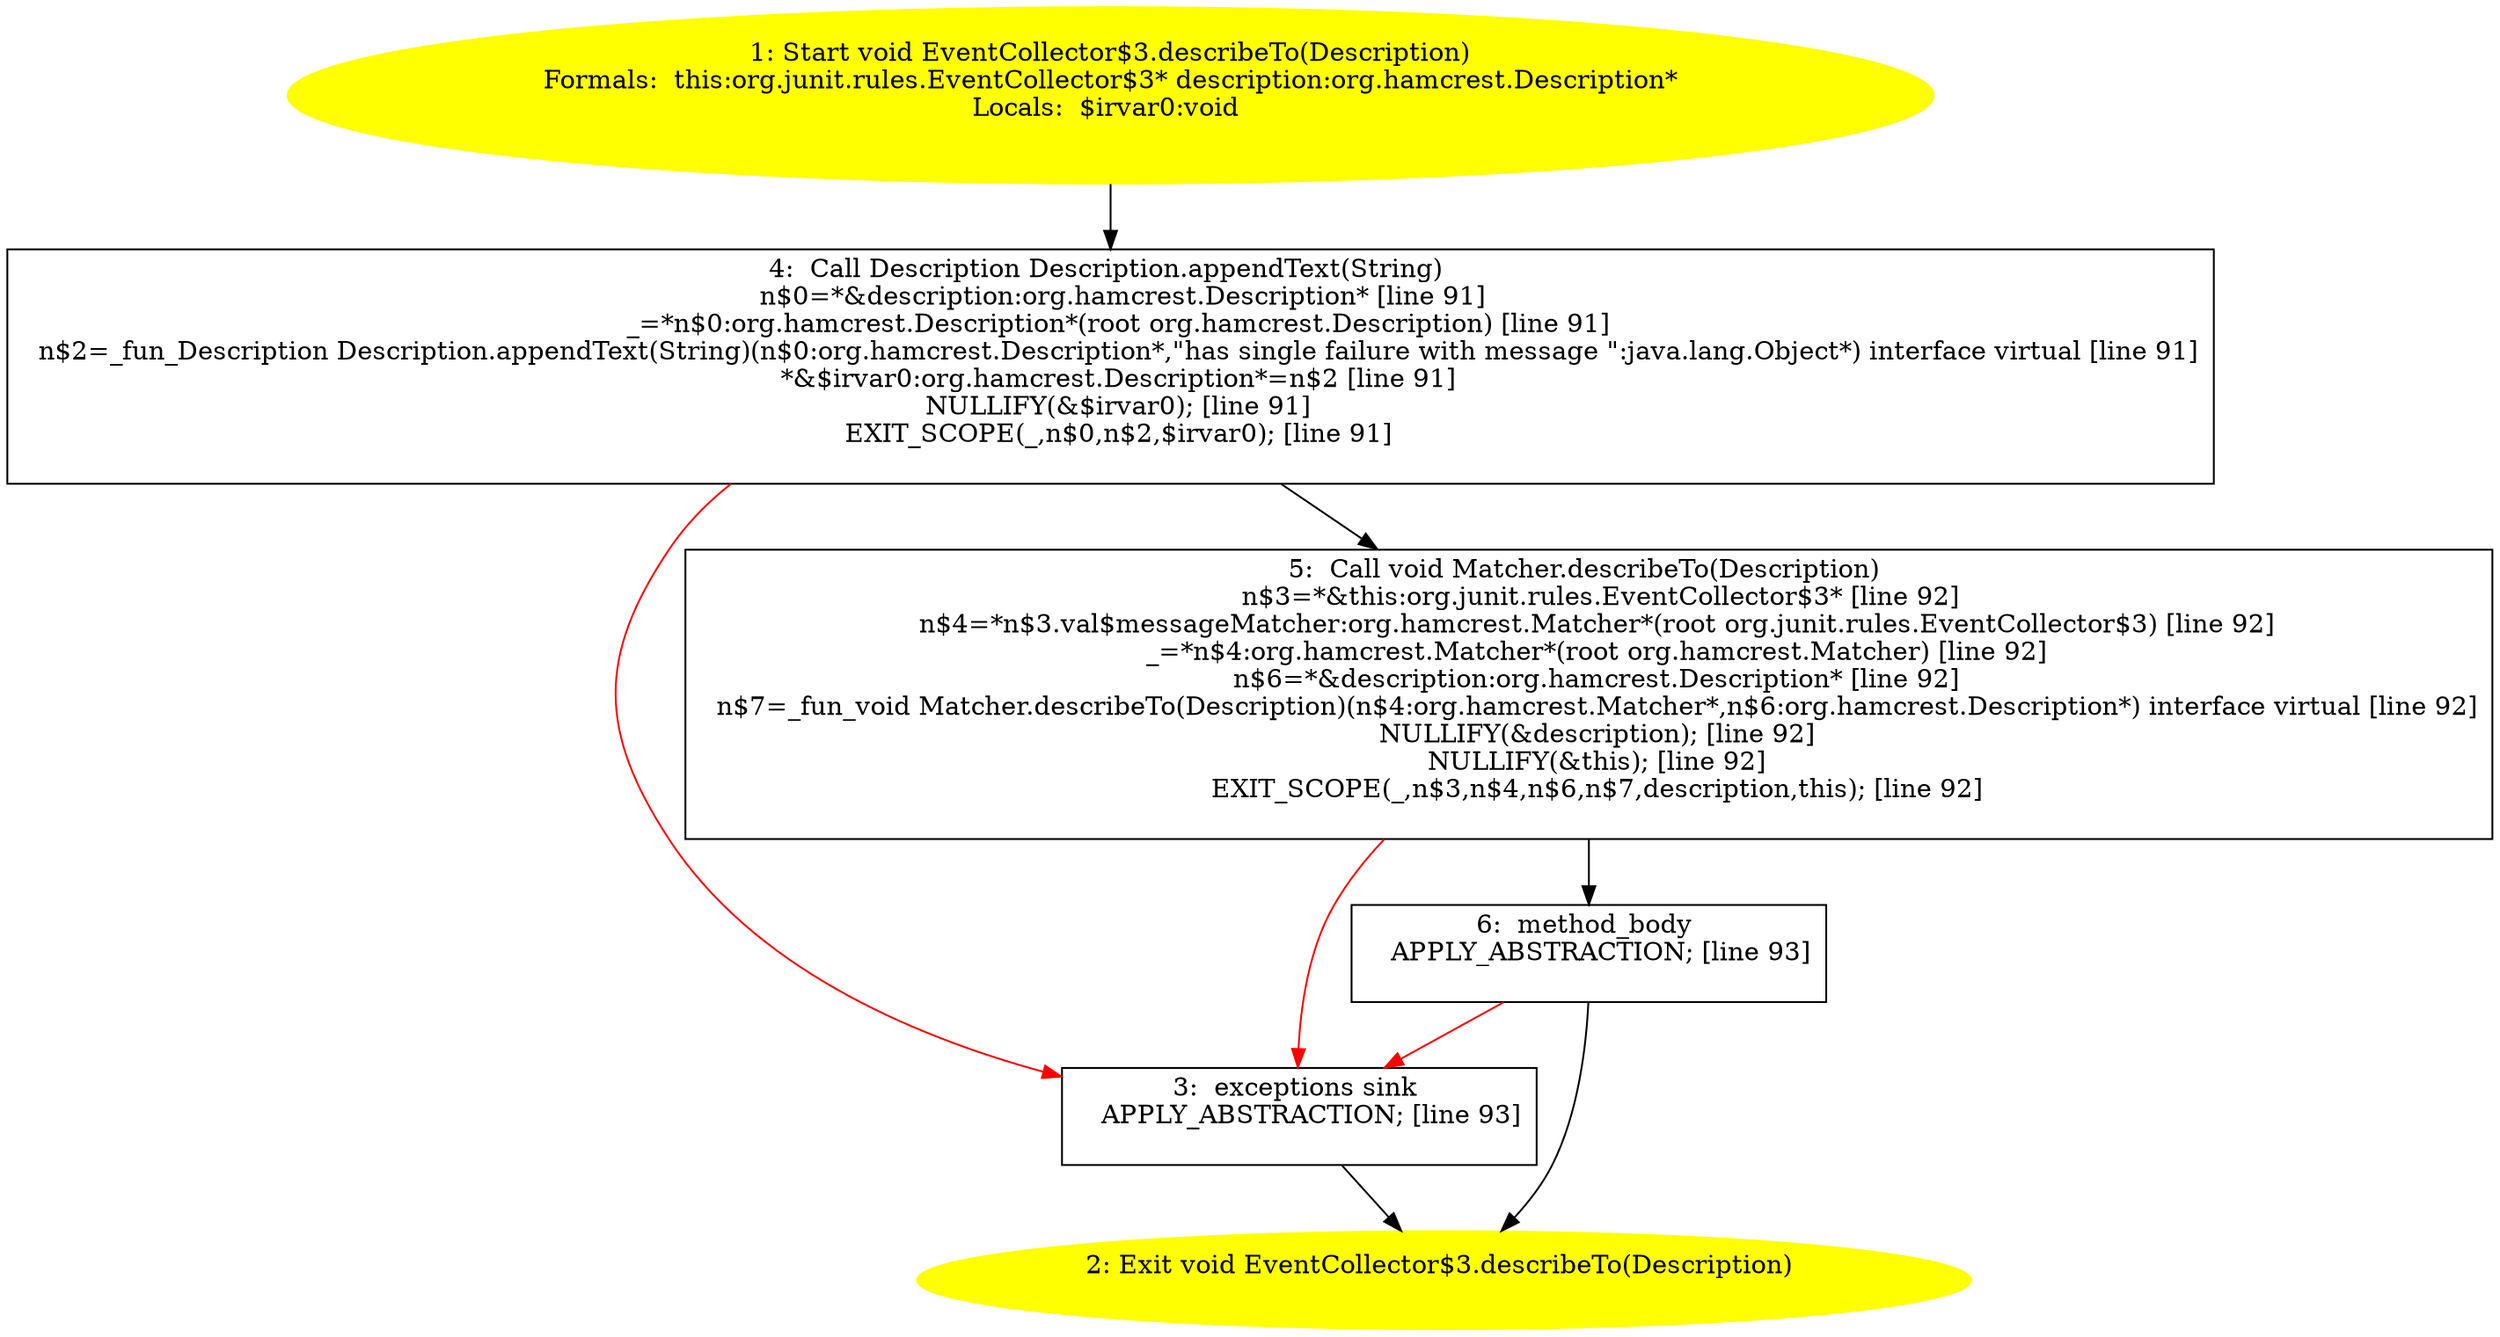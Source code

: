 /* @generated */
digraph cfg {
"org.junit.rules.EventCollector$3.describeTo(org.hamcrest.Description):void.267779d7ee9a7fb856fb68bc7fbfecee_1" [label="1: Start void EventCollector$3.describeTo(Description)\nFormals:  this:org.junit.rules.EventCollector$3* description:org.hamcrest.Description*\nLocals:  $irvar0:void \n  " color=yellow style=filled]
	

	 "org.junit.rules.EventCollector$3.describeTo(org.hamcrest.Description):void.267779d7ee9a7fb856fb68bc7fbfecee_1" -> "org.junit.rules.EventCollector$3.describeTo(org.hamcrest.Description):void.267779d7ee9a7fb856fb68bc7fbfecee_4" ;
"org.junit.rules.EventCollector$3.describeTo(org.hamcrest.Description):void.267779d7ee9a7fb856fb68bc7fbfecee_2" [label="2: Exit void EventCollector$3.describeTo(Description) \n  " color=yellow style=filled]
	

"org.junit.rules.EventCollector$3.describeTo(org.hamcrest.Description):void.267779d7ee9a7fb856fb68bc7fbfecee_3" [label="3:  exceptions sink \n   APPLY_ABSTRACTION; [line 93]\n " shape="box"]
	

	 "org.junit.rules.EventCollector$3.describeTo(org.hamcrest.Description):void.267779d7ee9a7fb856fb68bc7fbfecee_3" -> "org.junit.rules.EventCollector$3.describeTo(org.hamcrest.Description):void.267779d7ee9a7fb856fb68bc7fbfecee_2" ;
"org.junit.rules.EventCollector$3.describeTo(org.hamcrest.Description):void.267779d7ee9a7fb856fb68bc7fbfecee_4" [label="4:  Call Description Description.appendText(String) \n   n$0=*&description:org.hamcrest.Description* [line 91]\n  _=*n$0:org.hamcrest.Description*(root org.hamcrest.Description) [line 91]\n  n$2=_fun_Description Description.appendText(String)(n$0:org.hamcrest.Description*,\"has single failure with message \":java.lang.Object*) interface virtual [line 91]\n  *&$irvar0:org.hamcrest.Description*=n$2 [line 91]\n  NULLIFY(&$irvar0); [line 91]\n  EXIT_SCOPE(_,n$0,n$2,$irvar0); [line 91]\n " shape="box"]
	

	 "org.junit.rules.EventCollector$3.describeTo(org.hamcrest.Description):void.267779d7ee9a7fb856fb68bc7fbfecee_4" -> "org.junit.rules.EventCollector$3.describeTo(org.hamcrest.Description):void.267779d7ee9a7fb856fb68bc7fbfecee_5" ;
	 "org.junit.rules.EventCollector$3.describeTo(org.hamcrest.Description):void.267779d7ee9a7fb856fb68bc7fbfecee_4" -> "org.junit.rules.EventCollector$3.describeTo(org.hamcrest.Description):void.267779d7ee9a7fb856fb68bc7fbfecee_3" [color="red" ];
"org.junit.rules.EventCollector$3.describeTo(org.hamcrest.Description):void.267779d7ee9a7fb856fb68bc7fbfecee_5" [label="5:  Call void Matcher.describeTo(Description) \n   n$3=*&this:org.junit.rules.EventCollector$3* [line 92]\n  n$4=*n$3.val$messageMatcher:org.hamcrest.Matcher*(root org.junit.rules.EventCollector$3) [line 92]\n  _=*n$4:org.hamcrest.Matcher*(root org.hamcrest.Matcher) [line 92]\n  n$6=*&description:org.hamcrest.Description* [line 92]\n  n$7=_fun_void Matcher.describeTo(Description)(n$4:org.hamcrest.Matcher*,n$6:org.hamcrest.Description*) interface virtual [line 92]\n  NULLIFY(&description); [line 92]\n  NULLIFY(&this); [line 92]\n  EXIT_SCOPE(_,n$3,n$4,n$6,n$7,description,this); [line 92]\n " shape="box"]
	

	 "org.junit.rules.EventCollector$3.describeTo(org.hamcrest.Description):void.267779d7ee9a7fb856fb68bc7fbfecee_5" -> "org.junit.rules.EventCollector$3.describeTo(org.hamcrest.Description):void.267779d7ee9a7fb856fb68bc7fbfecee_6" ;
	 "org.junit.rules.EventCollector$3.describeTo(org.hamcrest.Description):void.267779d7ee9a7fb856fb68bc7fbfecee_5" -> "org.junit.rules.EventCollector$3.describeTo(org.hamcrest.Description):void.267779d7ee9a7fb856fb68bc7fbfecee_3" [color="red" ];
"org.junit.rules.EventCollector$3.describeTo(org.hamcrest.Description):void.267779d7ee9a7fb856fb68bc7fbfecee_6" [label="6:  method_body \n   APPLY_ABSTRACTION; [line 93]\n " shape="box"]
	

	 "org.junit.rules.EventCollector$3.describeTo(org.hamcrest.Description):void.267779d7ee9a7fb856fb68bc7fbfecee_6" -> "org.junit.rules.EventCollector$3.describeTo(org.hamcrest.Description):void.267779d7ee9a7fb856fb68bc7fbfecee_2" ;
	 "org.junit.rules.EventCollector$3.describeTo(org.hamcrest.Description):void.267779d7ee9a7fb856fb68bc7fbfecee_6" -> "org.junit.rules.EventCollector$3.describeTo(org.hamcrest.Description):void.267779d7ee9a7fb856fb68bc7fbfecee_3" [color="red" ];
}

